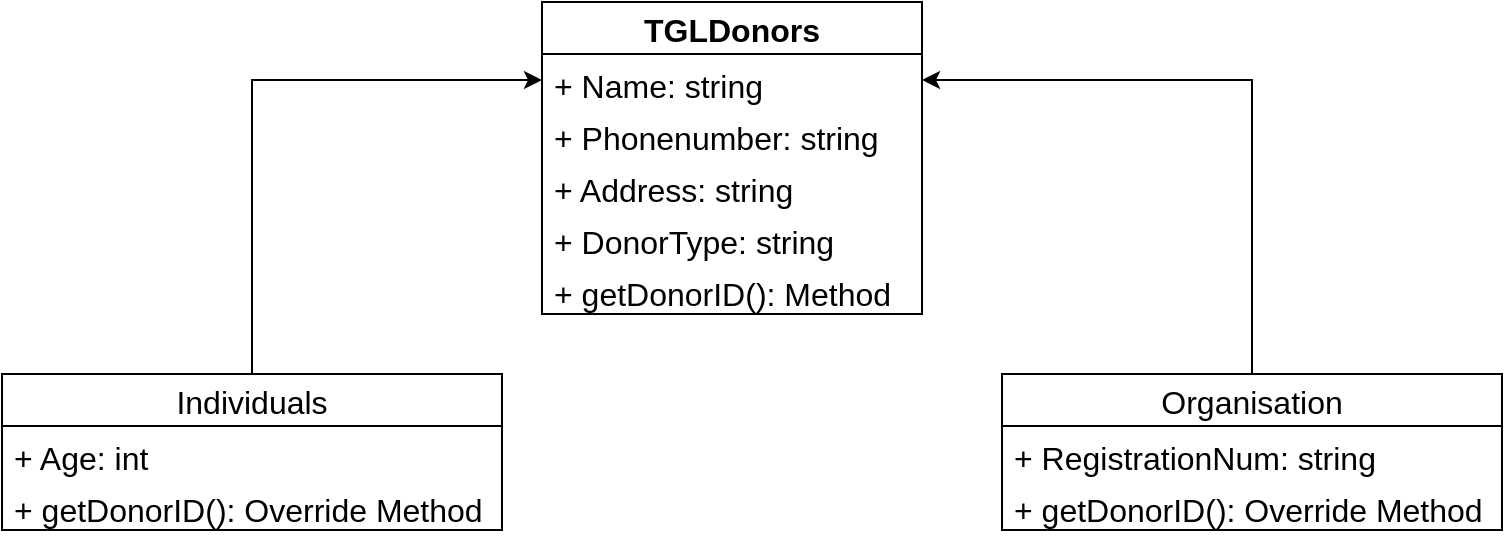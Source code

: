<mxfile version="20.2.5" type="device"><diagram id="ijc6xBcOeUiV1QnDa0mN" name="Page-1"><mxGraphModel dx="1422" dy="762" grid="1" gridSize="10" guides="1" tooltips="1" connect="1" arrows="1" fold="1" page="1" pageScale="1" pageWidth="1169" pageHeight="827" math="0" shadow="0"><root><mxCell id="0"/><mxCell id="1" parent="0"/><mxCell id="CWpBJV4MzcWG1dtl6SGF-5" style="edgeStyle=orthogonalEdgeStyle;rounded=0;orthogonalLoop=1;jettySize=auto;html=1;fontSize=16;" edge="1" parent="1" source="OMupbBlYGos3Bh4IANJZ-2" target="CWpBJV4MzcWG1dtl6SGF-2"><mxGeometry relative="1" as="geometry"/></mxCell><mxCell id="OMupbBlYGos3Bh4IANJZ-2" value="Individuals" style="swimlane;fontStyle=0;childLayout=stackLayout;horizontal=1;startSize=26;fillColor=none;horizontalStack=0;resizeParent=1;resizeParentMax=0;resizeLast=0;collapsible=1;marginBottom=0;fontSize=16;" parent="1" vertex="1"><mxGeometry x="210" y="414" width="250" height="78" as="geometry"/></mxCell><mxCell id="OMupbBlYGos3Bh4IANJZ-3" value="+ Age: int" style="text;strokeColor=none;fillColor=none;align=left;verticalAlign=top;spacingLeft=4;spacingRight=4;overflow=hidden;rotatable=0;points=[[0,0.5],[1,0.5]];portConstraint=eastwest;fontSize=16;" parent="OMupbBlYGos3Bh4IANJZ-2" vertex="1"><mxGeometry y="26" width="250" height="26" as="geometry"/></mxCell><mxCell id="OMupbBlYGos3Bh4IANJZ-4" value="+ getDonorID(): Override Method" style="text;strokeColor=none;fillColor=none;align=left;verticalAlign=top;spacingLeft=4;spacingRight=4;overflow=hidden;rotatable=0;points=[[0,0.5],[1,0.5]];portConstraint=eastwest;fontSize=16;" parent="OMupbBlYGos3Bh4IANJZ-2" vertex="1"><mxGeometry y="52" width="250" height="26" as="geometry"/></mxCell><mxCell id="CWpBJV4MzcWG1dtl6SGF-6" style="edgeStyle=orthogonalEdgeStyle;rounded=0;orthogonalLoop=1;jettySize=auto;html=1;entryX=1;entryY=0.5;entryDx=0;entryDy=0;fontSize=16;" edge="1" parent="1" source="OMupbBlYGos3Bh4IANJZ-6" target="CWpBJV4MzcWG1dtl6SGF-2"><mxGeometry relative="1" as="geometry"/></mxCell><mxCell id="OMupbBlYGos3Bh4IANJZ-6" value="Organisation" style="swimlane;fontStyle=0;childLayout=stackLayout;horizontal=1;startSize=26;fillColor=none;horizontalStack=0;resizeParent=1;resizeParentMax=0;resizeLast=0;collapsible=1;marginBottom=0;fontSize=16;" parent="1" vertex="1"><mxGeometry x="710" y="414" width="250" height="78" as="geometry"/></mxCell><mxCell id="OMupbBlYGos3Bh4IANJZ-7" value="+ RegistrationNum: string" style="text;strokeColor=none;fillColor=none;align=left;verticalAlign=top;spacingLeft=4;spacingRight=4;overflow=hidden;rotatable=0;points=[[0,0.5],[1,0.5]];portConstraint=eastwest;fontSize=16;" parent="OMupbBlYGos3Bh4IANJZ-6" vertex="1"><mxGeometry y="26" width="250" height="26" as="geometry"/></mxCell><mxCell id="OMupbBlYGos3Bh4IANJZ-8" value="+ getDonorID(): Override Method" style="text;strokeColor=none;fillColor=none;align=left;verticalAlign=top;spacingLeft=4;spacingRight=4;overflow=hidden;rotatable=0;points=[[0,0.5],[1,0.5]];portConstraint=eastwest;fontSize=16;" parent="OMupbBlYGos3Bh4IANJZ-6" vertex="1"><mxGeometry y="52" width="250" height="26" as="geometry"/></mxCell><mxCell id="CWpBJV4MzcWG1dtl6SGF-1" value="TGLDonors" style="swimlane;fontStyle=1;childLayout=stackLayout;horizontal=1;startSize=26;fillColor=none;horizontalStack=0;resizeParent=1;resizeParentMax=0;resizeLast=0;collapsible=1;marginBottom=0;fontSize=16;" vertex="1" parent="1"><mxGeometry x="480" y="228" width="190" height="156" as="geometry"/></mxCell><mxCell id="CWpBJV4MzcWG1dtl6SGF-2" value="+ Name: string" style="text;strokeColor=none;fillColor=none;align=left;verticalAlign=top;spacingLeft=4;spacingRight=4;overflow=hidden;rotatable=0;points=[[0,0.5],[1,0.5]];portConstraint=eastwest;fontSize=16;" vertex="1" parent="CWpBJV4MzcWG1dtl6SGF-1"><mxGeometry y="26" width="190" height="26" as="geometry"/></mxCell><mxCell id="CWpBJV4MzcWG1dtl6SGF-3" value="+ Phonenumber: string" style="text;strokeColor=none;fillColor=none;align=left;verticalAlign=top;spacingLeft=4;spacingRight=4;overflow=hidden;rotatable=0;points=[[0,0.5],[1,0.5]];portConstraint=eastwest;fontSize=16;" vertex="1" parent="CWpBJV4MzcWG1dtl6SGF-1"><mxGeometry y="52" width="190" height="26" as="geometry"/></mxCell><mxCell id="CWpBJV4MzcWG1dtl6SGF-4" value="+ Address: string" style="text;strokeColor=none;fillColor=none;align=left;verticalAlign=top;spacingLeft=4;spacingRight=4;overflow=hidden;rotatable=0;points=[[0,0.5],[1,0.5]];portConstraint=eastwest;fontSize=16;" vertex="1" parent="CWpBJV4MzcWG1dtl6SGF-1"><mxGeometry y="78" width="190" height="26" as="geometry"/></mxCell><mxCell id="CWpBJV4MzcWG1dtl6SGF-7" value="+ DonorType: string" style="text;strokeColor=none;fillColor=none;align=left;verticalAlign=top;spacingLeft=4;spacingRight=4;overflow=hidden;rotatable=0;points=[[0,0.5],[1,0.5]];portConstraint=eastwest;fontSize=16;" vertex="1" parent="CWpBJV4MzcWG1dtl6SGF-1"><mxGeometry y="104" width="190" height="26" as="geometry"/></mxCell><mxCell id="CWpBJV4MzcWG1dtl6SGF-9" value="+ getDonorID(): Method" style="text;strokeColor=none;fillColor=none;align=left;verticalAlign=top;spacingLeft=4;spacingRight=4;overflow=hidden;rotatable=0;points=[[0,0.5],[1,0.5]];portConstraint=eastwest;fontSize=16;" vertex="1" parent="CWpBJV4MzcWG1dtl6SGF-1"><mxGeometry y="130" width="190" height="26" as="geometry"/></mxCell></root></mxGraphModel></diagram></mxfile>